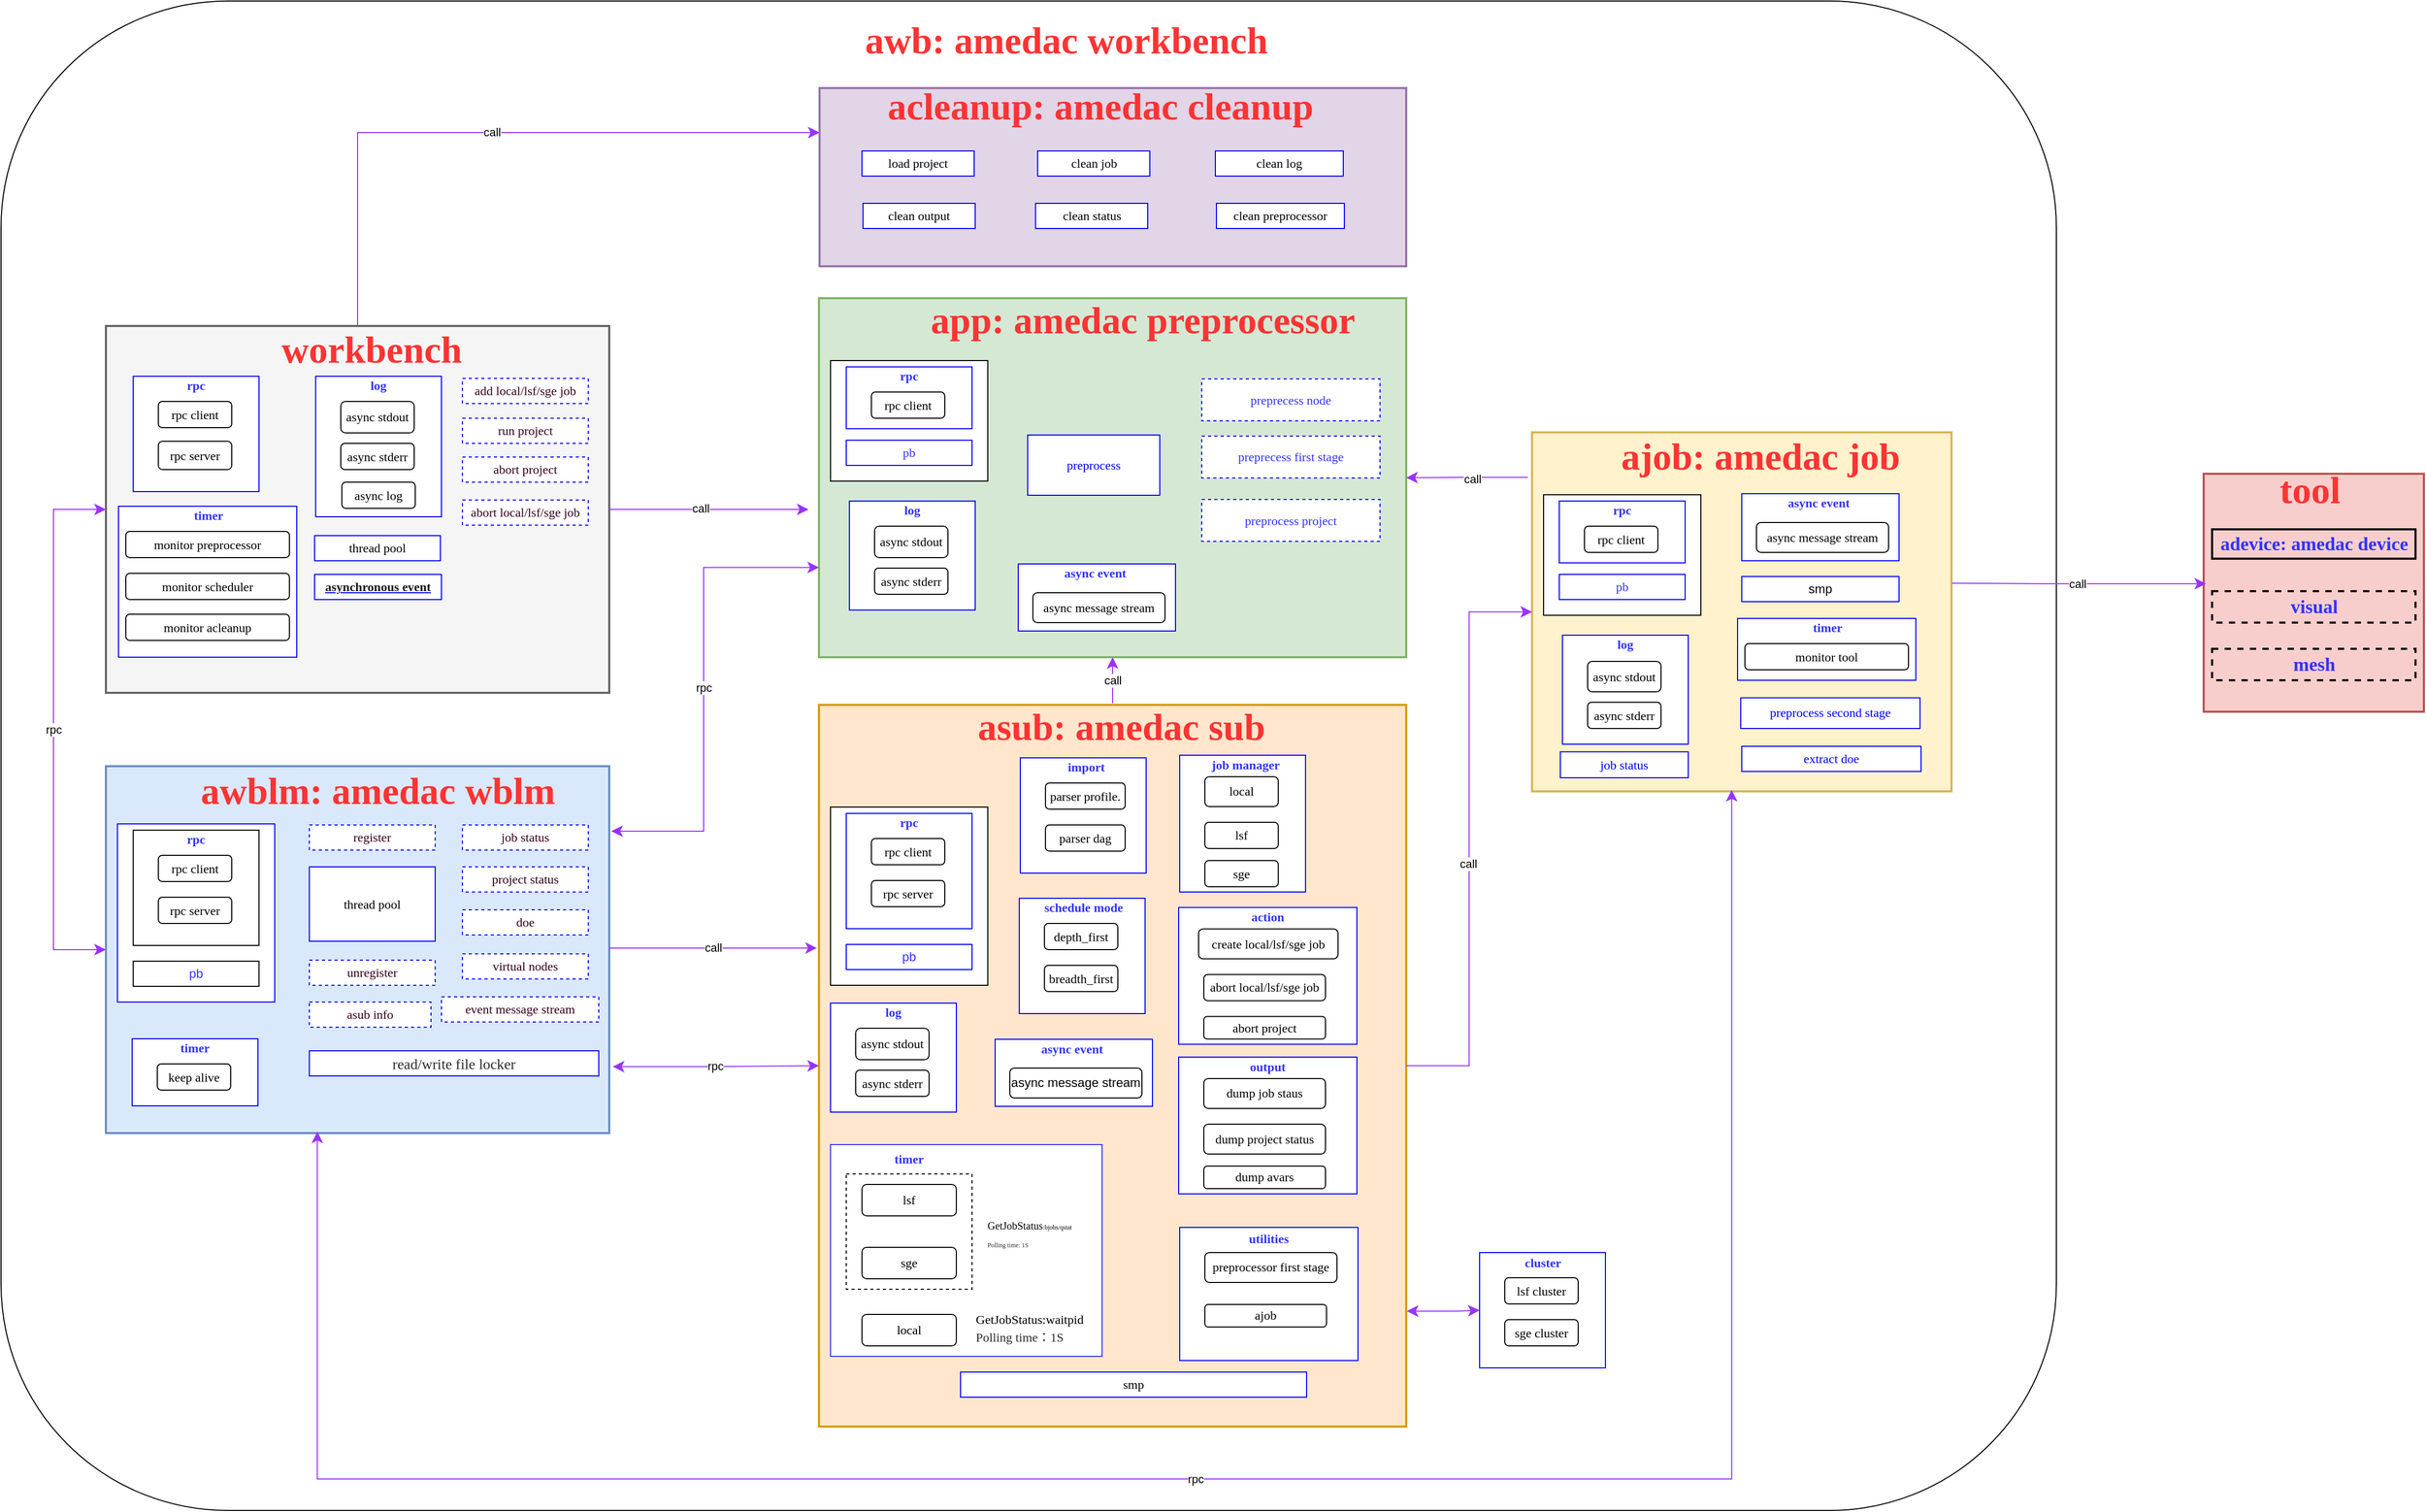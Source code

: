 <mxfile version="21.6.5" type="github">
  <diagram name="第 1 页" id="bX1XAtfb4kWLFVjf-5i0">
    <mxGraphModel dx="2436" dy="2501" grid="1" gridSize="10" guides="1" tooltips="1" connect="1" arrows="1" fold="1" page="1" pageScale="1" pageWidth="827" pageHeight="1169" math="0" shadow="0">
      <root>
        <mxCell id="0" />
        <mxCell id="1" parent="0" />
        <mxCell id="WwJjF-KTyTpp8xfa5fLg-201" value="" style="rounded=1;whiteSpace=wrap;html=1;" parent="1" vertex="1">
          <mxGeometry x="60" y="-670" width="1960" height="1440" as="geometry" />
        </mxCell>
        <mxCell id="BO7hRAKgIpjlX32Vf64b-1" value="" style="rounded=0;whiteSpace=wrap;html=1;strokeWidth=2;fillColor=#dae8fc;strokeColor=#6c8ebf;" parent="1" vertex="1">
          <mxGeometry x="160" y="60" width="480" height="350" as="geometry" />
        </mxCell>
        <mxCell id="BO7hRAKgIpjlX32Vf64b-3" value="&lt;font style=&quot;font-size: 36px;&quot; color=&quot;#ff3333&quot; face=&quot;Times New Roman&quot;&gt;&lt;b&gt;awblm: amedac wblm&lt;/b&gt;&lt;/font&gt;" style="text;strokeColor=none;align=center;fillColor=none;html=1;verticalAlign=middle;whiteSpace=wrap;rounded=0;" parent="1" vertex="1">
          <mxGeometry x="234.5" y="69" width="369" height="30" as="geometry" />
        </mxCell>
        <mxCell id="gykPigOiNcFkzVXbVJ9o-21" value="" style="rounded=0;whiteSpace=wrap;html=1;strokeWidth=2;fillColor=#f5f5f5;fontColor=#333333;strokeColor=#666666;" parent="1" vertex="1">
          <mxGeometry x="160" y="-360" width="480" height="350" as="geometry" />
        </mxCell>
        <mxCell id="gykPigOiNcFkzVXbVJ9o-22" value="&lt;font style=&quot;font-size: 36px;&quot; color=&quot;#ff3333&quot; face=&quot;Times New Roman&quot;&gt;&lt;b&gt;workbench&lt;/b&gt;&lt;/font&gt;" style="text;strokeColor=none;align=center;fillColor=none;html=1;verticalAlign=middle;whiteSpace=wrap;rounded=0;" parent="1" vertex="1">
          <mxGeometry x="309" y="-352" width="209" height="30" as="geometry" />
        </mxCell>
        <mxCell id="gykPigOiNcFkzVXbVJ9o-25" value="" style="rounded=0;whiteSpace=wrap;html=1;strokeColor=#0000FF;" parent="1" vertex="1">
          <mxGeometry x="186" y="-312" width="120" height="110" as="geometry" />
        </mxCell>
        <mxCell id="gykPigOiNcFkzVXbVJ9o-26" value="&lt;font face=&quot;Times New Roman&quot;&gt;rpc client&lt;/font&gt;" style="rounded=1;whiteSpace=wrap;html=1;" parent="1" vertex="1">
          <mxGeometry x="210" y="-288" width="70" height="25" as="geometry" />
        </mxCell>
        <mxCell id="gykPigOiNcFkzVXbVJ9o-31" value="&lt;font face=&quot;Times New Roman&quot;&gt;&lt;b&gt;rpc&lt;br&gt;&lt;/b&gt;&lt;/font&gt;" style="text;strokeColor=none;align=center;fillColor=none;html=1;verticalAlign=middle;whiteSpace=wrap;rounded=0;fontColor=#3333FF;" parent="1" vertex="1">
          <mxGeometry x="216" y="-318" width="60" height="30" as="geometry" />
        </mxCell>
        <mxCell id="gykPigOiNcFkzVXbVJ9o-32" value="&lt;font face=&quot;Times New Roman&quot;&gt;rpc server&lt;/font&gt;" style="rounded=1;whiteSpace=wrap;html=1;" parent="1" vertex="1">
          <mxGeometry x="210" y="-250" width="70" height="27" as="geometry" />
        </mxCell>
        <mxCell id="gykPigOiNcFkzVXbVJ9o-48" value="" style="rounded=0;whiteSpace=wrap;html=1;strokeColor=#0000FF;" parent="1" vertex="1">
          <mxGeometry x="171" y="115" width="150" height="170" as="geometry" />
        </mxCell>
        <mxCell id="gykPigOiNcFkzVXbVJ9o-49" value="" style="rounded=0;whiteSpace=wrap;html=1;strokeColor=#000000;" parent="1" vertex="1">
          <mxGeometry x="186" y="121" width="120" height="110" as="geometry" />
        </mxCell>
        <mxCell id="gykPigOiNcFkzVXbVJ9o-50" value="&lt;font face=&quot;Times New Roman&quot;&gt;rpc client&lt;/font&gt;" style="rounded=1;whiteSpace=wrap;html=1;" parent="1" vertex="1">
          <mxGeometry x="210" y="145" width="70" height="25" as="geometry" />
        </mxCell>
        <mxCell id="gykPigOiNcFkzVXbVJ9o-52" value="&lt;font face=&quot;Times New Roman&quot;&gt;&lt;b&gt;rpc&lt;br&gt;&lt;/b&gt;&lt;/font&gt;" style="text;strokeColor=none;align=center;fillColor=none;html=1;verticalAlign=middle;whiteSpace=wrap;rounded=0;fontColor=#3333FF;" parent="1" vertex="1">
          <mxGeometry x="216" y="115" width="60" height="30" as="geometry" />
        </mxCell>
        <mxCell id="gykPigOiNcFkzVXbVJ9o-53" value="&lt;font face=&quot;Times New Roman&quot;&gt;rpc server&lt;/font&gt;" style="rounded=1;whiteSpace=wrap;html=1;" parent="1" vertex="1">
          <mxGeometry x="210" y="185" width="70" height="25" as="geometry" />
        </mxCell>
        <mxCell id="gykPigOiNcFkzVXbVJ9o-46" value="rpc" style="edgeStyle=elbowEdgeStyle;elbow=vertical;endArrow=classic;html=1;curved=0;rounded=0;endSize=8;startSize=8;exitX=0;exitY=0.5;exitDx=0;exitDy=0;entryX=0;entryY=0.5;entryDx=0;entryDy=0;strokeColor=#9933FF;startArrow=classic;startFill=1;" parent="1" source="gykPigOiNcFkzVXbVJ9o-21" target="BO7hRAKgIpjlX32Vf64b-1" edge="1">
          <mxGeometry width="50" height="50" relative="1" as="geometry">
            <mxPoint x="-80" y="-250" as="sourcePoint" />
            <mxPoint x="-30" y="-300" as="targetPoint" />
            <Array as="points">
              <mxPoint x="110" y="80" />
              <mxPoint x="20" y="-20" />
            </Array>
          </mxGeometry>
        </mxCell>
        <mxCell id="gykPigOiNcFkzVXbVJ9o-55" value="" style="rounded=0;whiteSpace=wrap;html=1;strokeColor=#0000FF;" parent="1" vertex="1">
          <mxGeometry x="185" y="320" width="120" height="64" as="geometry" />
        </mxCell>
        <mxCell id="gykPigOiNcFkzVXbVJ9o-56" value="&lt;font face=&quot;Times New Roman&quot;&gt;keep alive&lt;/font&gt;" style="rounded=1;whiteSpace=wrap;html=1;" parent="1" vertex="1">
          <mxGeometry x="209" y="344" width="70" height="25" as="geometry" />
        </mxCell>
        <mxCell id="gykPigOiNcFkzVXbVJ9o-58" value="&lt;font face=&quot;Times New Roman&quot;&gt;&lt;b&gt;timer&lt;br&gt;&lt;/b&gt;&lt;/font&gt;" style="text;strokeColor=none;align=center;fillColor=none;html=1;verticalAlign=middle;whiteSpace=wrap;rounded=0;fontColor=#3333FF;" parent="1" vertex="1">
          <mxGeometry x="215" y="314" width="60" height="30" as="geometry" />
        </mxCell>
        <mxCell id="gykPigOiNcFkzVXbVJ9o-62" value="&lt;font face=&quot;Times New Roman&quot;&gt;thread pool&lt;/font&gt;" style="rounded=0;whiteSpace=wrap;html=1;strokeColor=#0000FF;" parent="1" vertex="1">
          <mxGeometry x="354" y="156" width="120" height="71" as="geometry" />
        </mxCell>
        <mxCell id="gykPigOiNcFkzVXbVJ9o-76" value="&lt;font color=&quot;#3333ff&quot;&gt;pb&lt;/font&gt;" style="rounded=0;whiteSpace=wrap;html=1;strokeColor=#000000;" parent="1" vertex="1">
          <mxGeometry x="186" y="246" width="120" height="24" as="geometry" />
        </mxCell>
        <mxCell id="gykPigOiNcFkzVXbVJ9o-80" value="&lt;font face=&quot;Times New Roman&quot; color=&quot;#33001a&quot;&gt;job status&lt;/font&gt;" style="rounded=0;whiteSpace=wrap;html=1;strokeColor=#0000FF;dashed=1;" parent="1" vertex="1">
          <mxGeometry x="500" y="116" width="120" height="24" as="geometry" />
        </mxCell>
        <mxCell id="gykPigOiNcFkzVXbVJ9o-88" value="&lt;font face=&quot;Times New Roman&quot; color=&quot;#33001a&quot;&gt;project status&lt;/font&gt;" style="rounded=0;whiteSpace=wrap;html=1;strokeColor=#0000FF;dashed=1;" parent="1" vertex="1">
          <mxGeometry x="500" y="156" width="120" height="24" as="geometry" />
        </mxCell>
        <mxCell id="gykPigOiNcFkzVXbVJ9o-96" value="&lt;font face=&quot;Times New Roman&quot; color=&quot;#33001a&quot;&gt;doe&lt;/font&gt;" style="rounded=0;whiteSpace=wrap;html=1;strokeColor=#0000FF;dashed=1;" parent="1" vertex="1">
          <mxGeometry x="500" y="197" width="120" height="24" as="geometry" />
        </mxCell>
        <mxCell id="gykPigOiNcFkzVXbVJ9o-97" value="&lt;font face=&quot;Times New Roman&quot; color=&quot;#33001a&quot;&gt;virtual nodes&lt;/font&gt;" style="rounded=0;whiteSpace=wrap;html=1;strokeColor=#0000FF;dashed=1;" parent="1" vertex="1">
          <mxGeometry x="500" y="239" width="120" height="24" as="geometry" />
        </mxCell>
        <mxCell id="gykPigOiNcFkzVXbVJ9o-98" value="&lt;font face=&quot;Times New Roman&quot; color=&quot;#33001a&quot;&gt;event message stream&lt;/font&gt;" style="rounded=0;whiteSpace=wrap;html=1;strokeColor=#0000FF;dashed=1;" parent="1" vertex="1">
          <mxGeometry x="480" y="280" width="150" height="24" as="geometry" />
        </mxCell>
        <mxCell id="gykPigOiNcFkzVXbVJ9o-103" value="&lt;font face=&quot;Times New Roman&quot; color=&quot;#33001a&quot;&gt;register&lt;/font&gt;" style="rounded=0;whiteSpace=wrap;html=1;strokeColor=#0000FF;dashed=1;" parent="1" vertex="1">
          <mxGeometry x="354" y="116" width="120" height="24" as="geometry" />
        </mxCell>
        <mxCell id="gykPigOiNcFkzVXbVJ9o-104" value="&lt;font face=&quot;Times New Roman&quot; color=&quot;#33001a&quot;&gt;unregister&lt;/font&gt;" style="rounded=0;whiteSpace=wrap;html=1;strokeColor=#0000FF;dashed=1;" parent="1" vertex="1">
          <mxGeometry x="354" y="245" width="120" height="24" as="geometry" />
        </mxCell>
        <mxCell id="gykPigOiNcFkzVXbVJ9o-109" value="" style="rounded=0;whiteSpace=wrap;html=1;strokeColor=#0000FF;" parent="1" vertex="1">
          <mxGeometry x="172" y="-188" width="170" height="144" as="geometry" />
        </mxCell>
        <mxCell id="gykPigOiNcFkzVXbVJ9o-110" value="&lt;font face=&quot;Times New Roman&quot;&gt;monitor preprocessor&lt;/font&gt;" style="rounded=1;whiteSpace=wrap;html=1;" parent="1" vertex="1">
          <mxGeometry x="179" y="-164" width="156" height="25" as="geometry" />
        </mxCell>
        <mxCell id="gykPigOiNcFkzVXbVJ9o-111" value="&lt;font face=&quot;Times New Roman&quot;&gt;&lt;b&gt;timer&lt;br&gt;&lt;/b&gt;&lt;/font&gt;" style="text;strokeColor=none;align=center;fillColor=none;html=1;verticalAlign=middle;whiteSpace=wrap;rounded=0;fontColor=#3333FF;" parent="1" vertex="1">
          <mxGeometry x="228" y="-194" width="60" height="30" as="geometry" />
        </mxCell>
        <mxCell id="gykPigOiNcFkzVXbVJ9o-112" value="&lt;font face=&quot;Times New Roman&quot;&gt;monitor scheduler&lt;/font&gt;" style="rounded=1;whiteSpace=wrap;html=1;" parent="1" vertex="1">
          <mxGeometry x="179" y="-124" width="156" height="25" as="geometry" />
        </mxCell>
        <mxCell id="gykPigOiNcFkzVXbVJ9o-115" value="&lt;font face=&quot;Times New Roman&quot;&gt;monitor acleanup&lt;/font&gt;" style="rounded=1;whiteSpace=wrap;html=1;" parent="1" vertex="1">
          <mxGeometry x="179" y="-85" width="156" height="25" as="geometry" />
        </mxCell>
        <mxCell id="gykPigOiNcFkzVXbVJ9o-116" value="" style="rounded=0;whiteSpace=wrap;html=1;strokeColor=#0000FF;" parent="1" vertex="1">
          <mxGeometry x="360" y="-312" width="120" height="134" as="geometry" />
        </mxCell>
        <mxCell id="gykPigOiNcFkzVXbVJ9o-117" value="&lt;font face=&quot;Times New Roman&quot;&gt;async stdout&lt;/font&gt;" style="rounded=1;whiteSpace=wrap;html=1;" parent="1" vertex="1">
          <mxGeometry x="384" y="-288" width="70" height="30" as="geometry" />
        </mxCell>
        <mxCell id="gykPigOiNcFkzVXbVJ9o-118" value="&lt;font face=&quot;Times New Roman&quot;&gt;&lt;b&gt;log&lt;br&gt;&lt;/b&gt;&lt;/font&gt;" style="text;strokeColor=none;align=center;fillColor=none;html=1;verticalAlign=middle;whiteSpace=wrap;rounded=0;fontColor=#3333FF;" parent="1" vertex="1">
          <mxGeometry x="390" y="-318" width="60" height="30" as="geometry" />
        </mxCell>
        <mxCell id="gykPigOiNcFkzVXbVJ9o-119" value="&lt;font face=&quot;Times New Roman&quot;&gt;async stderr&lt;/font&gt;" style="rounded=1;whiteSpace=wrap;html=1;" parent="1" vertex="1">
          <mxGeometry x="384" y="-248" width="70" height="25" as="geometry" />
        </mxCell>
        <mxCell id="gykPigOiNcFkzVXbVJ9o-120" value="&lt;font face=&quot;Times New Roman&quot;&gt;async log&lt;/font&gt;" style="rounded=1;whiteSpace=wrap;html=1;" parent="1" vertex="1">
          <mxGeometry x="385" y="-211" width="70" height="25" as="geometry" />
        </mxCell>
        <mxCell id="gykPigOiNcFkzVXbVJ9o-123" value="&lt;font face=&quot;Times New Roman&quot; color=&quot;#33001a&quot;&gt;add local/lsf/sge job&lt;/font&gt;" style="rounded=0;whiteSpace=wrap;html=1;strokeColor=#0000FF;dashed=1;" parent="1" vertex="1">
          <mxGeometry x="500" y="-310" width="120" height="24" as="geometry" />
        </mxCell>
        <mxCell id="gykPigOiNcFkzVXbVJ9o-127" value="&lt;font face=&quot;Times New Roman&quot; color=&quot;#33001a&quot;&gt;run project&lt;/font&gt;" style="rounded=0;whiteSpace=wrap;html=1;strokeColor=#0000FF;dashed=1;" parent="1" vertex="1">
          <mxGeometry x="500" y="-272" width="120" height="24" as="geometry" />
        </mxCell>
        <mxCell id="gykPigOiNcFkzVXbVJ9o-128" value="&lt;font face=&quot;Times New Roman&quot; color=&quot;#33001a&quot;&gt;abort project&lt;/font&gt;" style="rounded=0;whiteSpace=wrap;html=1;strokeColor=#0000FF;dashed=1;" parent="1" vertex="1">
          <mxGeometry x="500" y="-235" width="120" height="24" as="geometry" />
        </mxCell>
        <mxCell id="gykPigOiNcFkzVXbVJ9o-129" value="&lt;font face=&quot;Times New Roman&quot; color=&quot;#33001a&quot;&gt;abort local/lsf/sge job&lt;/font&gt;" style="rounded=0;whiteSpace=wrap;html=1;strokeColor=#0000FF;dashed=1;" parent="1" vertex="1">
          <mxGeometry x="500" y="-194" width="120" height="24" as="geometry" />
        </mxCell>
        <mxCell id="gykPigOiNcFkzVXbVJ9o-131" value="&lt;font face=&quot;Times New Roman&quot;&gt;thread pool&lt;/font&gt;" style="rounded=0;whiteSpace=wrap;html=1;strokeColor=#0000FF;" parent="1" vertex="1">
          <mxGeometry x="359" y="-160" width="120" height="24" as="geometry" />
        </mxCell>
        <mxCell id="gykPigOiNcFkzVXbVJ9o-135" value="&lt;a style=&quot;box-sizing: border-box; cursor: pointer; outline: none; -webkit-tap-highlight-color: transparent; line-height: 22.5px; font-weight: 600; text-align: start; background-color: rgb(255, 255, 255);&quot; class=&quot;color_pc_blue_text&quot; data-keyword=&quot;asynchronous event&quot;&gt;&lt;font color=&quot;#1a1a1a&quot; style=&quot;font-size: 12px;&quot; face=&quot;Times New Roman&quot;&gt;asynchronous event&lt;/font&gt;&lt;/a&gt;" style="rounded=0;whiteSpace=wrap;html=1;strokeColor=#0000FF;" parent="1" vertex="1">
          <mxGeometry x="359" y="-123" width="121" height="24" as="geometry" />
        </mxCell>
        <mxCell id="gykPigOiNcFkzVXbVJ9o-137" value="" style="rounded=0;whiteSpace=wrap;html=1;strokeWidth=2;fillColor=#ffe6cc;strokeColor=#d79b00;" parent="1" vertex="1">
          <mxGeometry x="840" y="1.5" width="560" height="688.5" as="geometry" />
        </mxCell>
        <mxCell id="gykPigOiNcFkzVXbVJ9o-138" value="&lt;font style=&quot;font-size: 36px;&quot; color=&quot;#ff3333&quot; face=&quot;Times New Roman&quot;&gt;&lt;b&gt;asub: amedac sub&lt;/b&gt;&lt;/font&gt;" style="text;strokeColor=none;align=center;fillColor=none;html=1;verticalAlign=middle;whiteSpace=wrap;rounded=0;" parent="1" vertex="1">
          <mxGeometry x="989" y="7.5" width="279" height="30" as="geometry" />
        </mxCell>
        <mxCell id="gykPigOiNcFkzVXbVJ9o-157" value="rpc" style="edgeStyle=elbowEdgeStyle;elbow=horizontal;endArrow=classic;html=1;curved=0;rounded=0;endSize=8;startSize=8;exitX=1.007;exitY=0.819;exitDx=0;exitDy=0;entryX=0;entryY=0.5;entryDx=0;entryDy=0;strokeColor=#9933FF;startArrow=classic;startFill=1;exitPerimeter=0;" parent="1" source="BO7hRAKgIpjlX32Vf64b-1" target="gykPigOiNcFkzVXbVJ9o-137" edge="1">
          <mxGeometry width="50" height="50" relative="1" as="geometry">
            <mxPoint x="950" y="-182.5" as="sourcePoint" />
            <mxPoint x="950" y="290.5" as="targetPoint" />
            <Array as="points">
              <mxPoint x="730" y="200" />
              <mxPoint x="760" y="72.5" />
            </Array>
          </mxGeometry>
        </mxCell>
        <mxCell id="WwJjF-KTyTpp8xfa5fLg-1" value="" style="rounded=0;whiteSpace=wrap;html=1;" parent="1" vertex="1">
          <mxGeometry x="851" y="99" width="150" height="170" as="geometry" />
        </mxCell>
        <mxCell id="WwJjF-KTyTpp8xfa5fLg-2" value="" style="rounded=0;whiteSpace=wrap;html=1;strokeColor=#0000FF;" parent="1" vertex="1">
          <mxGeometry x="866" y="105" width="120" height="110" as="geometry" />
        </mxCell>
        <mxCell id="WwJjF-KTyTpp8xfa5fLg-3" value="&lt;font face=&quot;Times New Roman&quot;&gt;rpc client&lt;/font&gt;" style="rounded=1;whiteSpace=wrap;html=1;" parent="1" vertex="1">
          <mxGeometry x="890" y="129" width="70" height="25" as="geometry" />
        </mxCell>
        <mxCell id="WwJjF-KTyTpp8xfa5fLg-4" value="&lt;font face=&quot;Times New Roman&quot;&gt;&lt;b&gt;rpc&lt;br&gt;&lt;/b&gt;&lt;/font&gt;" style="text;strokeColor=none;align=center;fillColor=none;html=1;verticalAlign=middle;whiteSpace=wrap;rounded=0;fontColor=#3333FF;" parent="1" vertex="1">
          <mxGeometry x="896" y="99" width="60" height="30" as="geometry" />
        </mxCell>
        <mxCell id="WwJjF-KTyTpp8xfa5fLg-5" value="&lt;font face=&quot;Times New Roman&quot;&gt;rpc server&lt;/font&gt;" style="rounded=1;whiteSpace=wrap;html=1;" parent="1" vertex="1">
          <mxGeometry x="890" y="169" width="70" height="25" as="geometry" />
        </mxCell>
        <mxCell id="WwJjF-KTyTpp8xfa5fLg-6" value="&lt;font color=&quot;#3333ff&quot;&gt;pb&lt;/font&gt;" style="rounded=0;whiteSpace=wrap;html=1;strokeColor=#0000FF;" parent="1" vertex="1">
          <mxGeometry x="866" y="230" width="120" height="24" as="geometry" />
        </mxCell>
        <mxCell id="WwJjF-KTyTpp8xfa5fLg-7" value="" style="rounded=0;whiteSpace=wrap;html=1;strokeColor=#0000FF;" parent="1" vertex="1">
          <mxGeometry x="1470" y="524" width="120" height="110" as="geometry" />
        </mxCell>
        <mxCell id="WwJjF-KTyTpp8xfa5fLg-8" value="&lt;font face=&quot;Times New Roman&quot;&gt;lsf cluster&lt;/font&gt;" style="rounded=1;whiteSpace=wrap;html=1;" parent="1" vertex="1">
          <mxGeometry x="1494" y="548" width="70" height="25" as="geometry" />
        </mxCell>
        <mxCell id="WwJjF-KTyTpp8xfa5fLg-9" value="&lt;font face=&quot;Times New Roman&quot;&gt;&lt;b&gt;cluster&lt;br&gt;&lt;/b&gt;&lt;/font&gt;" style="text;strokeColor=none;align=center;fillColor=none;html=1;verticalAlign=middle;whiteSpace=wrap;rounded=0;fontColor=#3333FF;" parent="1" vertex="1">
          <mxGeometry x="1494.5" y="519" width="71" height="30" as="geometry" />
        </mxCell>
        <mxCell id="WwJjF-KTyTpp8xfa5fLg-10" value="&lt;font face=&quot;Times New Roman&quot;&gt;sge cluster&lt;/font&gt;" style="rounded=1;whiteSpace=wrap;html=1;" parent="1" vertex="1">
          <mxGeometry x="1494" y="588" width="70" height="25" as="geometry" />
        </mxCell>
        <mxCell id="WwJjF-KTyTpp8xfa5fLg-11" value="" style="rounded=0;whiteSpace=wrap;html=1;strokeColor=#0000FF;" parent="1" vertex="1">
          <mxGeometry x="1031" y="186" width="120" height="110" as="geometry" />
        </mxCell>
        <mxCell id="WwJjF-KTyTpp8xfa5fLg-12" value="&lt;font face=&quot;Times New Roman&quot;&gt;depth_first&lt;/font&gt;" style="rounded=1;whiteSpace=wrap;html=1;" parent="1" vertex="1">
          <mxGeometry x="1055" y="210" width="70" height="25" as="geometry" />
        </mxCell>
        <mxCell id="WwJjF-KTyTpp8xfa5fLg-13" value="&lt;font face=&quot;Times New Roman&quot;&gt;&lt;b&gt;schedule mode&amp;nbsp;&lt;br&gt;&lt;/b&gt;&lt;/font&gt;" style="text;strokeColor=none;align=center;fillColor=none;html=1;verticalAlign=middle;whiteSpace=wrap;rounded=0;fontColor=#3333FF;" parent="1" vertex="1">
          <mxGeometry x="1044" y="180" width="100" height="30" as="geometry" />
        </mxCell>
        <mxCell id="WwJjF-KTyTpp8xfa5fLg-14" value="&lt;font face=&quot;Times New Roman&quot;&gt;breadth_first&lt;/font&gt;" style="rounded=1;whiteSpace=wrap;html=1;" parent="1" vertex="1">
          <mxGeometry x="1055" y="250" width="70" height="25" as="geometry" />
        </mxCell>
        <mxCell id="WwJjF-KTyTpp8xfa5fLg-18" value="" style="rounded=0;whiteSpace=wrap;html=1;strokeColor=#0000FF;" parent="1" vertex="1">
          <mxGeometry x="851" y="286" width="120" height="104" as="geometry" />
        </mxCell>
        <mxCell id="WwJjF-KTyTpp8xfa5fLg-19" value="&lt;font face=&quot;Times New Roman&quot;&gt;async stdout&lt;/font&gt;" style="rounded=1;whiteSpace=wrap;html=1;" parent="1" vertex="1">
          <mxGeometry x="875" y="310" width="70" height="30" as="geometry" />
        </mxCell>
        <mxCell id="WwJjF-KTyTpp8xfa5fLg-20" value="&lt;font face=&quot;Times New Roman&quot;&gt;&lt;b&gt;log&lt;br&gt;&lt;/b&gt;&lt;/font&gt;" style="text;strokeColor=none;align=center;fillColor=none;html=1;verticalAlign=middle;whiteSpace=wrap;rounded=0;fontColor=#3333FF;" parent="1" vertex="1">
          <mxGeometry x="881" y="280" width="60" height="30" as="geometry" />
        </mxCell>
        <mxCell id="WwJjF-KTyTpp8xfa5fLg-21" value="&lt;font face=&quot;Times New Roman&quot;&gt;async stderr&lt;/font&gt;" style="rounded=1;whiteSpace=wrap;html=1;" parent="1" vertex="1">
          <mxGeometry x="875" y="350" width="70" height="25" as="geometry" />
        </mxCell>
        <mxCell id="WwJjF-KTyTpp8xfa5fLg-24" value="&lt;font face=&quot;Times New Roman&quot; color=&quot;#33001a&quot;&gt;asub info&lt;/font&gt;" style="rounded=0;whiteSpace=wrap;html=1;strokeColor=#0000FF;dashed=1;" parent="1" vertex="1">
          <mxGeometry x="354" y="285" width="116" height="24" as="geometry" />
        </mxCell>
        <mxCell id="WwJjF-KTyTpp8xfa5fLg-25" value="&lt;ul style=&quot;box-sizing: border-box; margin: 0px; padding: 0px; color: rgb(42, 43, 46); font-size: 14px; text-align: start; background-color: rgb(255, 255, 255);&quot;&gt;&lt;li style=&quot;box-sizing: border-box; margin: 0px; padding: 0px; list-style: none;&quot;&gt;&lt;p style=&quot;box-sizing: border-box; margin: 0px 0px 2px; padding: 0px; line-height: 21px; display: inline; font-size: var(--main-font-size);&quot; class=&quot;src grammarSection&quot; data-group=&quot;1-1&quot;&gt;&lt;font face=&quot;Times New Roman&quot;&gt;read/write file locker&lt;/font&gt;&lt;/p&gt;&lt;/li&gt;&lt;/ul&gt;" style="rounded=0;whiteSpace=wrap;html=1;strokeColor=#0000FF;" parent="1" vertex="1">
          <mxGeometry x="354" y="331.5" width="276" height="24" as="geometry" />
        </mxCell>
        <mxCell id="WwJjF-KTyTpp8xfa5fLg-26" value="" style="rounded=0;whiteSpace=wrap;html=1;strokeColor=#0000FF;" parent="1" vertex="1">
          <mxGeometry x="1032" y="52" width="120" height="110" as="geometry" />
        </mxCell>
        <mxCell id="WwJjF-KTyTpp8xfa5fLg-27" value="&lt;font face=&quot;Times New Roman&quot;&gt;parser profile.&lt;/font&gt;" style="rounded=1;whiteSpace=wrap;html=1;" parent="1" vertex="1">
          <mxGeometry x="1056" y="76" width="76" height="25" as="geometry" />
        </mxCell>
        <mxCell id="WwJjF-KTyTpp8xfa5fLg-28" value="&lt;font face=&quot;Times New Roman&quot;&gt;&lt;b&gt;import&lt;br&gt;&lt;/b&gt;&lt;/font&gt;" style="text;strokeColor=none;align=center;fillColor=none;html=1;verticalAlign=middle;whiteSpace=wrap;rounded=0;fontColor=#3333FF;" parent="1" vertex="1">
          <mxGeometry x="1045" y="46" width="100" height="30" as="geometry" />
        </mxCell>
        <mxCell id="WwJjF-KTyTpp8xfa5fLg-29" value="&lt;font face=&quot;Times New Roman&quot;&gt;parser dag&lt;/font&gt;" style="rounded=1;whiteSpace=wrap;html=1;" parent="1" vertex="1">
          <mxGeometry x="1056" y="116" width="76" height="25" as="geometry" />
        </mxCell>
        <mxCell id="WwJjF-KTyTpp8xfa5fLg-30" value="" style="rounded=0;whiteSpace=wrap;html=1;strokeColor=#0000FF;" parent="1" vertex="1">
          <mxGeometry x="1184" y="49.5" width="120" height="130.5" as="geometry" />
        </mxCell>
        <mxCell id="WwJjF-KTyTpp8xfa5fLg-31" value="&lt;font face=&quot;Times New Roman&quot;&gt;local&lt;/font&gt;" style="rounded=1;whiteSpace=wrap;html=1;" parent="1" vertex="1">
          <mxGeometry x="1208" y="70" width="70" height="28.5" as="geometry" />
        </mxCell>
        <mxCell id="WwJjF-KTyTpp8xfa5fLg-32" value="&lt;font face=&quot;Times New Roman&quot;&gt;&lt;b&gt;job manager&lt;br&gt;&lt;/b&gt;&lt;/font&gt;" style="text;strokeColor=none;align=center;fillColor=none;html=1;verticalAlign=middle;whiteSpace=wrap;rounded=0;fontColor=#3333FF;" parent="1" vertex="1">
          <mxGeometry x="1197" y="43.5" width="100" height="30" as="geometry" />
        </mxCell>
        <mxCell id="WwJjF-KTyTpp8xfa5fLg-33" value="&lt;font face=&quot;Times New Roman&quot;&gt;lsf&lt;/font&gt;" style="rounded=1;whiteSpace=wrap;html=1;" parent="1" vertex="1">
          <mxGeometry x="1208" y="113.5" width="70" height="25" as="geometry" />
        </mxCell>
        <mxCell id="WwJjF-KTyTpp8xfa5fLg-36" value="&lt;font face=&quot;Times New Roman&quot;&gt;sge&lt;/font&gt;" style="rounded=1;whiteSpace=wrap;html=1;" parent="1" vertex="1">
          <mxGeometry x="1208" y="150" width="70" height="25" as="geometry" />
        </mxCell>
        <mxCell id="WwJjF-KTyTpp8xfa5fLg-43" value="" style="rounded=0;whiteSpace=wrap;html=1;strokeColor=#0000FF;" parent="1" vertex="1">
          <mxGeometry x="1183" y="337.5" width="170" height="130.5" as="geometry" />
        </mxCell>
        <mxCell id="WwJjF-KTyTpp8xfa5fLg-44" value="&lt;font face=&quot;Times New Roman&quot;&gt;dump job staus&lt;/font&gt;" style="rounded=1;whiteSpace=wrap;html=1;" parent="1" vertex="1">
          <mxGeometry x="1207" y="358" width="116" height="28.5" as="geometry" />
        </mxCell>
        <mxCell id="WwJjF-KTyTpp8xfa5fLg-45" value="&lt;font face=&quot;Times New Roman&quot;&gt;&lt;b&gt;output&lt;br&gt;&lt;/b&gt;&lt;/font&gt;" style="text;strokeColor=none;align=center;fillColor=none;html=1;verticalAlign=middle;whiteSpace=wrap;rounded=0;fontColor=#3333FF;" parent="1" vertex="1">
          <mxGeometry x="1218" y="331.5" width="100" height="30" as="geometry" />
        </mxCell>
        <mxCell id="WwJjF-KTyTpp8xfa5fLg-46" value="&lt;font face=&quot;Times New Roman&quot;&gt;dump project status&lt;/font&gt;" style="rounded=1;whiteSpace=wrap;html=1;" parent="1" vertex="1">
          <mxGeometry x="1207" y="401.5" width="116" height="28.5" as="geometry" />
        </mxCell>
        <mxCell id="WwJjF-KTyTpp8xfa5fLg-47" value="&lt;font face=&quot;Times New Roman&quot;&gt;dump avars&lt;/font&gt;" style="rounded=1;whiteSpace=wrap;html=1;" parent="1" vertex="1">
          <mxGeometry x="1207" y="441.5" width="116" height="21.5" as="geometry" />
        </mxCell>
        <mxCell id="WwJjF-KTyTpp8xfa5fLg-48" value="&lt;font face=&quot;Times New Roman&quot;&gt;smp&lt;/font&gt;" style="rounded=0;whiteSpace=wrap;html=1;strokeColor=#0000FF;" parent="1" vertex="1">
          <mxGeometry x="975" y="638" width="330" height="24" as="geometry" />
        </mxCell>
        <mxCell id="WwJjF-KTyTpp8xfa5fLg-53" value="" style="rounded=0;whiteSpace=wrap;html=1;strokeColor=#0000FF;" parent="1" vertex="1">
          <mxGeometry x="1183" y="194.75" width="170" height="130.5" as="geometry" />
        </mxCell>
        <mxCell id="WwJjF-KTyTpp8xfa5fLg-54" value="&lt;font face=&quot;Times New Roman&quot;&gt;create local/lsf/sge job&lt;/font&gt;" style="rounded=1;whiteSpace=wrap;html=1;" parent="1" vertex="1">
          <mxGeometry x="1202" y="215.25" width="133" height="28.5" as="geometry" />
        </mxCell>
        <mxCell id="WwJjF-KTyTpp8xfa5fLg-55" value="&lt;font face=&quot;Times New Roman&quot;&gt;&lt;b&gt;action&lt;br&gt;&lt;/b&gt;&lt;/font&gt;" style="text;strokeColor=none;align=center;fillColor=none;html=1;verticalAlign=middle;whiteSpace=wrap;rounded=0;fontColor=#3333FF;" parent="1" vertex="1">
          <mxGeometry x="1218" y="188.75" width="100" height="30" as="geometry" />
        </mxCell>
        <mxCell id="WwJjF-KTyTpp8xfa5fLg-56" value="&lt;font face=&quot;Times New Roman&quot;&gt;abort local/lsf/sge job&lt;/font&gt;" style="rounded=1;whiteSpace=wrap;html=1;" parent="1" vertex="1">
          <mxGeometry x="1207" y="258.75" width="116" height="25" as="geometry" />
        </mxCell>
        <mxCell id="WwJjF-KTyTpp8xfa5fLg-57" value="&lt;font face=&quot;Times New Roman&quot;&gt;abort project&lt;/font&gt;" style="rounded=1;whiteSpace=wrap;html=1;" parent="1" vertex="1">
          <mxGeometry x="1207" y="298.75" width="116" height="21.5" as="geometry" />
        </mxCell>
        <mxCell id="WwJjF-KTyTpp8xfa5fLg-59" value="" style="rounded=0;whiteSpace=wrap;html=1;strokeColor=#0000FF;" parent="1" vertex="1">
          <mxGeometry x="1184" y="500" width="170" height="127" as="geometry" />
        </mxCell>
        <mxCell id="WwJjF-KTyTpp8xfa5fLg-60" value="&lt;font face=&quot;Times New Roman&quot;&gt;preprocessor first stage&lt;/font&gt;" style="rounded=1;whiteSpace=wrap;html=1;" parent="1" vertex="1">
          <mxGeometry x="1208" y="524" width="126" height="28.5" as="geometry" />
        </mxCell>
        <mxCell id="WwJjF-KTyTpp8xfa5fLg-61" value="&lt;font face=&quot;Times New Roman&quot;&gt;&lt;b&gt;utilities&lt;/b&gt;&lt;br&gt;&lt;/font&gt;" style="text;strokeColor=none;align=center;fillColor=none;html=1;verticalAlign=middle;whiteSpace=wrap;rounded=0;fontColor=#3333FF;" parent="1" vertex="1">
          <mxGeometry x="1219" y="495.5" width="100" height="30" as="geometry" />
        </mxCell>
        <mxCell id="WwJjF-KTyTpp8xfa5fLg-62" value="&lt;font face=&quot;Times New Roman&quot;&gt;ajob&lt;/font&gt;" style="rounded=1;whiteSpace=wrap;html=1;" parent="1" vertex="1">
          <mxGeometry x="1208" y="573.5" width="116" height="21.5" as="geometry" />
        </mxCell>
        <mxCell id="WwJjF-KTyTpp8xfa5fLg-63" value="" style="rounded=0;whiteSpace=wrap;html=1;strokeColor=#0000FF;" parent="1" vertex="1">
          <mxGeometry x="1008" y="320.5" width="150" height="64" as="geometry" />
        </mxCell>
        <mxCell id="WwJjF-KTyTpp8xfa5fLg-64" value="async message stream" style="rounded=1;whiteSpace=wrap;html=1;" parent="1" vertex="1">
          <mxGeometry x="1022" y="348" width="126" height="28.5" as="geometry" />
        </mxCell>
        <mxCell id="WwJjF-KTyTpp8xfa5fLg-65" value="&lt;font face=&quot;Times New Roman&quot;&gt;&lt;b&gt;async event&amp;nbsp;&lt;br&gt;&lt;/b&gt;&lt;/font&gt;" style="text;strokeColor=none;align=center;fillColor=none;html=1;verticalAlign=middle;whiteSpace=wrap;rounded=0;fontColor=#3333FF;" parent="1" vertex="1">
          <mxGeometry x="1033" y="314.5" width="100" height="30" as="geometry" />
        </mxCell>
        <mxCell id="WwJjF-KTyTpp8xfa5fLg-68" value="" style="rounded=0;whiteSpace=wrap;html=1;strokeColor=#3333FF;" parent="1" vertex="1">
          <mxGeometry x="851" y="421" width="259" height="202" as="geometry" />
        </mxCell>
        <mxCell id="WwJjF-KTyTpp8xfa5fLg-69" value="" style="rounded=0;whiteSpace=wrap;html=1;dashed=1;" parent="1" vertex="1">
          <mxGeometry x="866" y="449" width="120" height="110" as="geometry" />
        </mxCell>
        <mxCell id="WwJjF-KTyTpp8xfa5fLg-70" value="&lt;font face=&quot;Times New Roman&quot;&gt;lsf&lt;/font&gt;" style="rounded=1;whiteSpace=wrap;html=1;" parent="1" vertex="1">
          <mxGeometry x="881" y="459" width="90" height="30" as="geometry" />
        </mxCell>
        <mxCell id="WwJjF-KTyTpp8xfa5fLg-71" value="&lt;font face=&quot;Times New Roman&quot;&gt;sge&lt;/font&gt;" style="rounded=1;whiteSpace=wrap;html=1;" parent="1" vertex="1">
          <mxGeometry x="881" y="519" width="90" height="30" as="geometry" />
        </mxCell>
        <mxCell id="WwJjF-KTyTpp8xfa5fLg-72" value="&lt;font style=&quot;&quot; face=&quot;Times New Roman&quot;&gt;&lt;font style=&quot;font-size: 10px;&quot;&gt;GetJobStatus&lt;/font&gt;&lt;span style=&quot;font-size: 6px;&quot;&gt;:bjobs/qstat&lt;/span&gt;&lt;br&gt;&lt;/font&gt;&lt;ul style=&quot;box-sizing: border-box; margin: 0px; padding: 0px; color: rgb(42, 43, 46); text-align: start; background-color: rgb(255, 255, 255);&quot;&gt;&lt;li style=&quot;box-sizing: border-box; margin: 0px; padding: 0px; list-style: none;&quot;&gt;&lt;p style=&quot;box-sizing: border-box; margin: 0px 0px 2px; padding: 0px; line-height: 21px; display: inline;&quot; class=&quot;src grammarSection&quot; data-group=&quot;1-1&quot;&gt;&lt;font style=&quot;font-size: 6px;&quot; face=&quot;Times New Roman&quot;&gt;Polling time: 1S&lt;/font&gt;&lt;/p&gt;&lt;/li&gt;&lt;/ul&gt;" style="text;strokeColor=none;align=center;fillColor=none;html=1;verticalAlign=middle;whiteSpace=wrap;rounded=0;" parent="1" vertex="1">
          <mxGeometry x="961" y="493.5" width="160" height="30" as="geometry" />
        </mxCell>
        <mxCell id="WwJjF-KTyTpp8xfa5fLg-73" value="&lt;font face=&quot;Times New Roman&quot;&gt;local&lt;/font&gt;" style="rounded=1;whiteSpace=wrap;html=1;" parent="1" vertex="1">
          <mxGeometry x="881" y="583" width="90" height="30" as="geometry" />
        </mxCell>
        <mxCell id="WwJjF-KTyTpp8xfa5fLg-74" value="&lt;font style=&quot;font-size: 12px;&quot; face=&quot;Times New Roman&quot;&gt;GetJobStatus:waitpid&lt;br&gt;&lt;/font&gt;&lt;ul style=&quot;box-sizing: border-box; margin: 0px; padding: 0px; color: rgb(42, 43, 46); text-align: start; background-color: rgb(255, 255, 255);&quot;&gt;&lt;li style=&quot;box-sizing: border-box; margin: 0px; padding: 0px; list-style: none;&quot;&gt;&lt;p style=&quot;box-sizing: border-box; margin: 0px 0px 2px; padding: 0px; line-height: 21px; display: inline;&quot; class=&quot;src grammarSection&quot; data-group=&quot;1-1&quot;&gt;&lt;font style=&quot;font-size: 12px;&quot; face=&quot;Times New Roman&quot;&gt;Polling time：1S&lt;/font&gt;&lt;/p&gt;&lt;/li&gt;&lt;/ul&gt;" style="text;strokeColor=none;align=center;fillColor=none;html=1;verticalAlign=middle;whiteSpace=wrap;rounded=0;rotation=0;" parent="1" vertex="1">
          <mxGeometry x="961" y="583" width="160" height="30" as="geometry" />
        </mxCell>
        <mxCell id="WwJjF-KTyTpp8xfa5fLg-75" value="&lt;font face=&quot;Times New Roman&quot;&gt;&lt;b&gt;timer&lt;br&gt;&lt;/b&gt;&lt;/font&gt;" style="text;strokeColor=none;align=center;fillColor=none;html=1;verticalAlign=middle;whiteSpace=wrap;rounded=0;fontColor=#3333FF;" parent="1" vertex="1">
          <mxGeometry x="876" y="420" width="100" height="30" as="geometry" />
        </mxCell>
        <mxCell id="WwJjF-KTyTpp8xfa5fLg-78" value="" style="edgeStyle=elbowEdgeStyle;elbow=horizontal;endArrow=classic;html=1;curved=0;rounded=0;endSize=8;startSize=8;strokeColor=#9933FF;startArrow=classic;startFill=1;exitX=1.001;exitY=0.84;exitDx=0;exitDy=0;entryX=0;entryY=0.5;entryDx=0;entryDy=0;exitPerimeter=0;" parent="1" source="gykPigOiNcFkzVXbVJ9o-137" target="WwJjF-KTyTpp8xfa5fLg-7" edge="1">
          <mxGeometry width="50" height="50" relative="1" as="geometry">
            <mxPoint x="1060" y="780" as="sourcePoint" />
            <mxPoint x="1180" y="830" as="targetPoint" />
            <Array as="points">
              <mxPoint x="1450" y="590" />
              <mxPoint x="1328" y="720.5" />
            </Array>
          </mxGeometry>
        </mxCell>
        <mxCell id="WwJjF-KTyTpp8xfa5fLg-80" value="" style="rounded=0;whiteSpace=wrap;html=1;strokeWidth=2;fillColor=#d5e8d4;strokeColor=#82b366;" parent="1" vertex="1">
          <mxGeometry x="840" y="-386.5" width="560" height="342.5" as="geometry" />
        </mxCell>
        <mxCell id="WwJjF-KTyTpp8xfa5fLg-81" value="&lt;font style=&quot;font-size: 36px;&quot; face=&quot;Times New Roman&quot; color=&quot;#ff3333&quot;&gt;&lt;b&gt;app: amedac preprocessor&lt;/b&gt;&lt;/font&gt;" style="text;strokeColor=none;align=center;fillColor=none;html=1;verticalAlign=middle;whiteSpace=wrap;rounded=0;" parent="1" vertex="1">
          <mxGeometry x="923" y="-380" width="452" height="30" as="geometry" />
        </mxCell>
        <mxCell id="WwJjF-KTyTpp8xfa5fLg-82" value="" style="rounded=0;whiteSpace=wrap;html=1;" parent="1" vertex="1">
          <mxGeometry x="851" y="-327" width="150" height="115" as="geometry" />
        </mxCell>
        <mxCell id="WwJjF-KTyTpp8xfa5fLg-83" value="" style="rounded=0;whiteSpace=wrap;html=1;strokeColor=#0000FF;" parent="1" vertex="1">
          <mxGeometry x="866" y="-321" width="120" height="59" as="geometry" />
        </mxCell>
        <mxCell id="WwJjF-KTyTpp8xfa5fLg-84" value="&lt;font face=&quot;Times New Roman&quot;&gt;rpc client&lt;/font&gt;" style="rounded=1;whiteSpace=wrap;html=1;" parent="1" vertex="1">
          <mxGeometry x="890" y="-297" width="70" height="25" as="geometry" />
        </mxCell>
        <mxCell id="WwJjF-KTyTpp8xfa5fLg-85" value="&lt;font face=&quot;Times New Roman&quot;&gt;&lt;b&gt;rpc&lt;br&gt;&lt;/b&gt;&lt;/font&gt;" style="text;strokeColor=none;align=center;fillColor=none;html=1;verticalAlign=middle;whiteSpace=wrap;rounded=0;fontColor=#3333FF;" parent="1" vertex="1">
          <mxGeometry x="896" y="-327" width="60" height="30" as="geometry" />
        </mxCell>
        <mxCell id="WwJjF-KTyTpp8xfa5fLg-87" value="&lt;font face=&quot;Times New Roman&quot; color=&quot;#3333ff&quot;&gt;pb&lt;/font&gt;" style="rounded=0;whiteSpace=wrap;html=1;strokeColor=#0000FF;" parent="1" vertex="1">
          <mxGeometry x="866" y="-251" width="120" height="24" as="geometry" />
        </mxCell>
        <mxCell id="WwJjF-KTyTpp8xfa5fLg-92" value="" style="rounded=0;whiteSpace=wrap;html=1;strokeColor=#0000FF;" parent="1" vertex="1">
          <mxGeometry x="869" y="-193" width="120" height="104" as="geometry" />
        </mxCell>
        <mxCell id="WwJjF-KTyTpp8xfa5fLg-93" value="&lt;font face=&quot;Times New Roman&quot;&gt;async stdout&lt;/font&gt;" style="rounded=1;whiteSpace=wrap;html=1;" parent="1" vertex="1">
          <mxGeometry x="893" y="-169" width="70" height="30" as="geometry" />
        </mxCell>
        <mxCell id="WwJjF-KTyTpp8xfa5fLg-94" value="&lt;font face=&quot;Times New Roman&quot;&gt;&lt;b&gt;log&lt;br&gt;&lt;/b&gt;&lt;/font&gt;" style="text;strokeColor=none;align=center;fillColor=none;html=1;verticalAlign=middle;whiteSpace=wrap;rounded=0;fontColor=#3333FF;" parent="1" vertex="1">
          <mxGeometry x="899" y="-199" width="60" height="30" as="geometry" />
        </mxCell>
        <mxCell id="WwJjF-KTyTpp8xfa5fLg-95" value="&lt;font face=&quot;Times New Roman&quot;&gt;async stderr&lt;/font&gt;" style="rounded=1;whiteSpace=wrap;html=1;" parent="1" vertex="1">
          <mxGeometry x="893" y="-129" width="70" height="25" as="geometry" />
        </mxCell>
        <mxCell id="WwJjF-KTyTpp8xfa5fLg-120" value="" style="rounded=0;whiteSpace=wrap;html=1;strokeColor=#0000FF;" parent="1" vertex="1">
          <mxGeometry x="1030" y="-133" width="150" height="64" as="geometry" />
        </mxCell>
        <mxCell id="WwJjF-KTyTpp8xfa5fLg-121" value="&lt;font face=&quot;Times New Roman&quot;&gt;async message stream&lt;/font&gt;" style="rounded=1;whiteSpace=wrap;html=1;" parent="1" vertex="1">
          <mxGeometry x="1044" y="-105.5" width="126" height="28.5" as="geometry" />
        </mxCell>
        <mxCell id="WwJjF-KTyTpp8xfa5fLg-122" value="&lt;font face=&quot;Times New Roman&quot;&gt;&lt;b&gt;async event&amp;nbsp;&lt;br&gt;&lt;/b&gt;&lt;/font&gt;" style="text;strokeColor=none;align=center;fillColor=none;html=1;verticalAlign=middle;whiteSpace=wrap;rounded=0;fontColor=#3333FF;" parent="1" vertex="1">
          <mxGeometry x="1055" y="-139" width="100" height="30" as="geometry" />
        </mxCell>
        <mxCell id="WwJjF-KTyTpp8xfa5fLg-131" style="edgeStyle=orthogonalEdgeStyle;rounded=0;orthogonalLoop=1;jettySize=auto;html=1;exitX=0.5;exitY=1;exitDx=0;exitDy=0;" parent="1" source="WwJjF-KTyTpp8xfa5fLg-83" target="WwJjF-KTyTpp8xfa5fLg-83" edge="1">
          <mxGeometry relative="1" as="geometry" />
        </mxCell>
        <mxCell id="WwJjF-KTyTpp8xfa5fLg-134" value="&lt;font face=&quot;Times New Roman&quot; color=&quot;#0000ff&quot;&gt;preprocess&lt;/font&gt;" style="rounded=0;whiteSpace=wrap;html=1;strokeColor=#0000FF;" parent="1" vertex="1">
          <mxGeometry x="1039" y="-256" width="126" height="57.5" as="geometry" />
        </mxCell>
        <mxCell id="WwJjF-KTyTpp8xfa5fLg-137" value="&lt;font face=&quot;Times New Roman&quot; color=&quot;#3333ff&quot;&gt;preprecess node&lt;/font&gt;" style="rounded=0;whiteSpace=wrap;html=1;strokeColor=#0000FF;dashed=1;" parent="1" vertex="1">
          <mxGeometry x="1205" y="-309.5" width="170" height="40" as="geometry" />
        </mxCell>
        <mxCell id="WwJjF-KTyTpp8xfa5fLg-140" value="&lt;font face=&quot;Times New Roman&quot; color=&quot;#3333ff&quot;&gt;preprecess first stage&lt;/font&gt;" style="rounded=0;whiteSpace=wrap;html=1;strokeColor=#0000FF;dashed=1;" parent="1" vertex="1">
          <mxGeometry x="1205" y="-255" width="170" height="40" as="geometry" />
        </mxCell>
        <mxCell id="WwJjF-KTyTpp8xfa5fLg-141" value="&lt;font face=&quot;Times New Roman&quot; color=&quot;#3333ff&quot;&gt;preprocess project&lt;/font&gt;" style="rounded=0;whiteSpace=wrap;html=1;strokeColor=#0000FF;dashed=1;" parent="1" vertex="1">
          <mxGeometry x="1205" y="-194.5" width="170" height="40" as="geometry" />
        </mxCell>
        <mxCell id="WwJjF-KTyTpp8xfa5fLg-144" value="" style="edgeStyle=elbowEdgeStyle;elbow=horizontal;endArrow=classic;html=1;curved=0;rounded=0;endSize=8;startSize=8;exitX=1;exitY=0.5;exitDx=0;exitDy=0;strokeColor=#9933FF;startArrow=none;startFill=0;" parent="1" source="gykPigOiNcFkzVXbVJ9o-21" edge="1">
          <mxGeometry width="50" height="50" relative="1" as="geometry">
            <mxPoint x="600" y="-27.5" as="sourcePoint" />
            <mxPoint x="830" y="-185" as="targetPoint" />
            <Array as="points">
              <mxPoint x="720" y="-200" />
            </Array>
          </mxGeometry>
        </mxCell>
        <mxCell id="WwJjF-KTyTpp8xfa5fLg-146" value="call" style="edgeLabel;html=1;align=center;verticalAlign=middle;resizable=0;points=[];" parent="WwJjF-KTyTpp8xfa5fLg-144" vertex="1" connectable="0">
          <mxGeometry x="-0.084" y="1" relative="1" as="geometry">
            <mxPoint as="offset" />
          </mxGeometry>
        </mxCell>
        <mxCell id="WwJjF-KTyTpp8xfa5fLg-145" value="rpc" style="edgeStyle=elbowEdgeStyle;elbow=horizontal;endArrow=classic;html=1;curved=0;rounded=0;endSize=8;startSize=8;exitX=1.004;exitY=0.177;exitDx=0;exitDy=0;entryX=0;entryY=0.75;entryDx=0;entryDy=0;strokeColor=#9933FF;startArrow=classic;startFill=1;exitPerimeter=0;" parent="1" source="BO7hRAKgIpjlX32Vf64b-1" target="WwJjF-KTyTpp8xfa5fLg-80" edge="1">
          <mxGeometry width="50" height="50" relative="1" as="geometry">
            <mxPoint x="660" y="145" as="sourcePoint" />
            <mxPoint x="860.56" y="-252.915" as="targetPoint" />
            <Array as="points">
              <mxPoint x="730" y="220" />
              <mxPoint x="730" y="101" />
              <mxPoint x="760" y="-26.5" />
            </Array>
          </mxGeometry>
        </mxCell>
        <mxCell id="WwJjF-KTyTpp8xfa5fLg-147" value="" style="rounded=0;whiteSpace=wrap;html=1;strokeWidth=2;fillColor=#fff2cc;strokeColor=#d6b656;" parent="1" vertex="1">
          <mxGeometry x="1520" y="-258.5" width="400" height="342.5" as="geometry" />
        </mxCell>
        <mxCell id="WwJjF-KTyTpp8xfa5fLg-148" value="&lt;font style=&quot;font-size: 36px;&quot; face=&quot;Times New Roman&quot; color=&quot;#ff3333&quot;&gt;&lt;b&gt;ajob: amedac job&lt;/b&gt;&lt;/font&gt;" style="text;strokeColor=none;align=center;fillColor=none;html=1;verticalAlign=middle;whiteSpace=wrap;rounded=0;" parent="1" vertex="1">
          <mxGeometry x="1591" y="-250" width="294" height="30" as="geometry" />
        </mxCell>
        <mxCell id="WwJjF-KTyTpp8xfa5fLg-149" value="" style="rounded=0;whiteSpace=wrap;html=1;" parent="1" vertex="1">
          <mxGeometry x="1531" y="-199" width="150" height="115" as="geometry" />
        </mxCell>
        <mxCell id="WwJjF-KTyTpp8xfa5fLg-150" value="" style="rounded=0;whiteSpace=wrap;html=1;strokeColor=#0000FF;" parent="1" vertex="1">
          <mxGeometry x="1546" y="-193" width="120" height="59" as="geometry" />
        </mxCell>
        <mxCell id="WwJjF-KTyTpp8xfa5fLg-151" value="&lt;font face=&quot;Times New Roman&quot;&gt;rpc client&lt;/font&gt;" style="rounded=1;whiteSpace=wrap;html=1;" parent="1" vertex="1">
          <mxGeometry x="1570" y="-169" width="70" height="25" as="geometry" />
        </mxCell>
        <mxCell id="WwJjF-KTyTpp8xfa5fLg-152" value="&lt;font face=&quot;Times New Roman&quot;&gt;&lt;b&gt;rpc&lt;br&gt;&lt;/b&gt;&lt;/font&gt;" style="text;strokeColor=none;align=center;fillColor=none;html=1;verticalAlign=middle;whiteSpace=wrap;rounded=0;fontColor=#3333FF;" parent="1" vertex="1">
          <mxGeometry x="1576" y="-199" width="60" height="30" as="geometry" />
        </mxCell>
        <mxCell id="WwJjF-KTyTpp8xfa5fLg-153" value="&lt;font face=&quot;Times New Roman&quot; color=&quot;#3333ff&quot;&gt;pb&lt;/font&gt;" style="rounded=0;whiteSpace=wrap;html=1;strokeColor=#0000FF;" parent="1" vertex="1">
          <mxGeometry x="1546" y="-123" width="120" height="24" as="geometry" />
        </mxCell>
        <mxCell id="WwJjF-KTyTpp8xfa5fLg-154" value="" style="rounded=0;whiteSpace=wrap;html=1;strokeColor=#0000FF;" parent="1" vertex="1">
          <mxGeometry x="1549" y="-65" width="120" height="104" as="geometry" />
        </mxCell>
        <mxCell id="WwJjF-KTyTpp8xfa5fLg-155" value="&lt;font face=&quot;Times New Roman&quot;&gt;async stdout&lt;/font&gt;" style="rounded=1;whiteSpace=wrap;html=1;" parent="1" vertex="1">
          <mxGeometry x="1573" y="-40" width="70" height="29" as="geometry" />
        </mxCell>
        <mxCell id="WwJjF-KTyTpp8xfa5fLg-156" value="&lt;font face=&quot;Times New Roman&quot;&gt;&lt;b&gt;log&lt;br&gt;&lt;/b&gt;&lt;/font&gt;" style="text;strokeColor=none;align=center;fillColor=none;html=1;verticalAlign=middle;whiteSpace=wrap;rounded=0;fontColor=#3333FF;" parent="1" vertex="1">
          <mxGeometry x="1579" y="-71" width="60" height="30" as="geometry" />
        </mxCell>
        <mxCell id="WwJjF-KTyTpp8xfa5fLg-157" value="&lt;font face=&quot;Times New Roman&quot;&gt;async stderr&lt;/font&gt;" style="rounded=1;whiteSpace=wrap;html=1;" parent="1" vertex="1">
          <mxGeometry x="1573" y="-1" width="70" height="25" as="geometry" />
        </mxCell>
        <mxCell id="WwJjF-KTyTpp8xfa5fLg-158" value="" style="rounded=0;whiteSpace=wrap;html=1;strokeColor=#0000FF;" parent="1" vertex="1">
          <mxGeometry x="1720" y="-200" width="150" height="64" as="geometry" />
        </mxCell>
        <mxCell id="WwJjF-KTyTpp8xfa5fLg-159" value="&lt;font face=&quot;Times New Roman&quot;&gt;async message stream&lt;/font&gt;" style="rounded=1;whiteSpace=wrap;html=1;" parent="1" vertex="1">
          <mxGeometry x="1734" y="-172.5" width="126" height="28.5" as="geometry" />
        </mxCell>
        <mxCell id="WwJjF-KTyTpp8xfa5fLg-160" value="&lt;font face=&quot;Times New Roman&quot;&gt;&lt;b&gt;async event&amp;nbsp;&lt;br&gt;&lt;/b&gt;&lt;/font&gt;" style="text;strokeColor=none;align=center;fillColor=none;html=1;verticalAlign=middle;whiteSpace=wrap;rounded=0;fontColor=#3333FF;" parent="1" vertex="1">
          <mxGeometry x="1745" y="-206" width="100" height="30" as="geometry" />
        </mxCell>
        <mxCell id="WwJjF-KTyTpp8xfa5fLg-161" style="edgeStyle=orthogonalEdgeStyle;rounded=0;orthogonalLoop=1;jettySize=auto;html=1;exitX=0.5;exitY=1;exitDx=0;exitDy=0;" parent="1" source="WwJjF-KTyTpp8xfa5fLg-150" target="WwJjF-KTyTpp8xfa5fLg-150" edge="1">
          <mxGeometry relative="1" as="geometry" />
        </mxCell>
        <mxCell id="WwJjF-KTyTpp8xfa5fLg-166" value="rpc" style="edgeStyle=elbowEdgeStyle;endArrow=classic;html=1;rounded=0;endSize=8;startSize=8;strokeColor=#9933FF;startArrow=classic;startFill=1;elbow=vertical;entryX=0.476;entryY=0.996;entryDx=0;entryDy=0;entryPerimeter=0;exitX=0.42;exitY=0.996;exitDx=0;exitDy=0;exitPerimeter=0;" parent="1" source="BO7hRAKgIpjlX32Vf64b-1" target="WwJjF-KTyTpp8xfa5fLg-147" edge="1">
          <mxGeometry width="50" height="50" relative="1" as="geometry">
            <mxPoint x="320" y="780" as="sourcePoint" />
            <mxPoint x="1710" y="750" as="targetPoint" />
            <Array as="points">
              <mxPoint x="1040" y="740" />
            </Array>
          </mxGeometry>
        </mxCell>
        <mxCell id="WwJjF-KTyTpp8xfa5fLg-167" value="" style="edgeStyle=elbowEdgeStyle;elbow=horizontal;endArrow=classic;html=1;curved=0;rounded=0;endSize=8;startSize=8;exitX=1;exitY=0.5;exitDx=0;exitDy=0;strokeColor=#9933FF;startArrow=none;startFill=0;entryX=0;entryY=0.5;entryDx=0;entryDy=0;" parent="1" source="gykPigOiNcFkzVXbVJ9o-137" target="WwJjF-KTyTpp8xfa5fLg-147" edge="1">
          <mxGeometry width="50" height="50" relative="1" as="geometry">
            <mxPoint x="1458" y="402.04" as="sourcePoint" />
            <mxPoint x="1654" y="402.04" as="targetPoint" />
            <Array as="points" />
          </mxGeometry>
        </mxCell>
        <mxCell id="WwJjF-KTyTpp8xfa5fLg-168" value="call" style="edgeLabel;html=1;align=center;verticalAlign=middle;resizable=0;points=[];" parent="WwJjF-KTyTpp8xfa5fLg-167" vertex="1" connectable="0">
          <mxGeometry x="-0.084" y="1" relative="1" as="geometry">
            <mxPoint as="offset" />
          </mxGeometry>
        </mxCell>
        <mxCell id="WwJjF-KTyTpp8xfa5fLg-173" value="smp" style="rounded=0;whiteSpace=wrap;html=1;strokeColor=#0000FF;" parent="1" vertex="1">
          <mxGeometry x="1720" y="-121" width="150" height="24" as="geometry" />
        </mxCell>
        <mxCell id="WwJjF-KTyTpp8xfa5fLg-174" value="" style="rounded=0;whiteSpace=wrap;html=1;strokeColor=#0000FF;" parent="1" vertex="1">
          <mxGeometry x="1716" y="-81" width="170" height="59" as="geometry" />
        </mxCell>
        <mxCell id="WwJjF-KTyTpp8xfa5fLg-175" value="&lt;font face=&quot;Times New Roman&quot;&gt;monitor tool&lt;/font&gt;" style="rounded=1;whiteSpace=wrap;html=1;" parent="1" vertex="1">
          <mxGeometry x="1723" y="-57" width="156" height="25" as="geometry" />
        </mxCell>
        <mxCell id="WwJjF-KTyTpp8xfa5fLg-176" value="&lt;font face=&quot;Times New Roman&quot;&gt;&lt;b&gt;timer&lt;br&gt;&lt;/b&gt;&lt;/font&gt;" style="text;strokeColor=none;align=center;fillColor=none;html=1;verticalAlign=middle;whiteSpace=wrap;rounded=0;fontColor=#3333FF;" parent="1" vertex="1">
          <mxGeometry x="1772" y="-87" width="60" height="30" as="geometry" />
        </mxCell>
        <mxCell id="WwJjF-KTyTpp8xfa5fLg-179" value="" style="rounded=0;whiteSpace=wrap;html=1;strokeWidth=2;fillColor=#f8cecc;strokeColor=#b85450;" parent="1" vertex="1">
          <mxGeometry x="2160.5" y="-219" width="210" height="227" as="geometry" />
        </mxCell>
        <mxCell id="WwJjF-KTyTpp8xfa5fLg-193" style="edgeStyle=orthogonalEdgeStyle;rounded=0;orthogonalLoop=1;jettySize=auto;html=1;exitX=0.5;exitY=1;exitDx=0;exitDy=0;" parent="1" edge="1">
          <mxGeometry relative="1" as="geometry">
            <mxPoint x="2176" y="-272.5" as="sourcePoint" />
            <mxPoint x="2176" y="-272.5" as="targetPoint" />
          </mxGeometry>
        </mxCell>
        <mxCell id="WwJjF-KTyTpp8xfa5fLg-199" value="call" style="edgeStyle=elbowEdgeStyle;elbow=horizontal;endArrow=none;html=1;curved=0;rounded=0;endSize=8;startSize=8;strokeColor=#9933FF;startArrow=classic;startFill=1;entryX=1.001;entryY=0.42;entryDx=0;entryDy=0;entryPerimeter=0;exitX=0.011;exitY=0.617;exitDx=0;exitDy=0;endFill=0;exitPerimeter=0;" parent="1" target="WwJjF-KTyTpp8xfa5fLg-147" edge="1">
          <mxGeometry x="0.007" width="50" height="50" relative="1" as="geometry">
            <mxPoint x="2162.81" y="-114.13" as="sourcePoint" />
            <mxPoint x="2240" y="99" as="targetPoint" />
            <Array as="points">
              <mxPoint x="2000" y="8" />
              <mxPoint x="2198" y="8.66" />
            </Array>
            <mxPoint as="offset" />
          </mxGeometry>
        </mxCell>
        <mxCell id="WwJjF-KTyTpp8xfa5fLg-205" value="&lt;font face=&quot;Times New Roman&quot; color=&quot;#0000ff&quot;&gt;preprocess second stage&lt;/font&gt;" style="rounded=0;whiteSpace=wrap;html=1;strokeColor=#0000FF;" parent="1" vertex="1">
          <mxGeometry x="1719" y="-5.25" width="171" height="29.25" as="geometry" />
        </mxCell>
        <mxCell id="WwJjF-KTyTpp8xfa5fLg-206" value="&lt;font face=&quot;Times New Roman&quot; color=&quot;#0000ff&quot;&gt;extract doe&lt;/font&gt;" style="rounded=0;whiteSpace=wrap;html=1;strokeColor=#0000FF;" parent="1" vertex="1">
          <mxGeometry x="1720" y="41" width="171" height="24" as="geometry" />
        </mxCell>
        <mxCell id="WwJjF-KTyTpp8xfa5fLg-207" value="&lt;font face=&quot;Times New Roman&quot; color=&quot;#0000ff&quot;&gt;job status&lt;/font&gt;" style="rounded=0;whiteSpace=wrap;html=1;strokeColor=#0000FF;" parent="1" vertex="1">
          <mxGeometry x="1547" y="46.25" width="122" height="24.75" as="geometry" />
        </mxCell>
        <mxCell id="WwJjF-KTyTpp8xfa5fLg-231" value="" style="rounded=0;whiteSpace=wrap;html=1;strokeWidth=2;fillColor=#e1d5e7;strokeColor=#9673a6;" parent="1" vertex="1">
          <mxGeometry x="840.57" y="-587" width="559.43" height="170" as="geometry" />
        </mxCell>
        <mxCell id="WwJjF-KTyTpp8xfa5fLg-232" value="&lt;font style=&quot;font-size: 36px;&quot; face=&quot;Times New Roman&quot; color=&quot;#ff3333&quot;&gt;&lt;b&gt;acleanup: amedac cleanup&lt;/b&gt;&lt;/font&gt;" style="text;strokeColor=none;align=center;fillColor=none;html=1;verticalAlign=middle;whiteSpace=wrap;rounded=0;" parent="1" vertex="1">
          <mxGeometry x="882" y="-584" width="453.43" height="30" as="geometry" />
        </mxCell>
        <mxCell id="WwJjF-KTyTpp8xfa5fLg-245" style="edgeStyle=orthogonalEdgeStyle;rounded=0;orthogonalLoop=1;jettySize=auto;html=1;exitX=0.5;exitY=1;exitDx=0;exitDy=0;" parent="1" edge="1">
          <mxGeometry relative="1" as="geometry">
            <mxPoint x="948.57" y="-462.5" as="sourcePoint" />
            <mxPoint x="948.57" y="-462.5" as="targetPoint" />
          </mxGeometry>
        </mxCell>
        <mxCell id="WwJjF-KTyTpp8xfa5fLg-247" value="&lt;font face=&quot;Times New Roman&quot;&gt;clean job&lt;/font&gt;" style="rounded=0;whiteSpace=wrap;html=1;strokeColor=#0000FF;" parent="1" vertex="1">
          <mxGeometry x="1048.5" y="-527" width="107" height="24" as="geometry" />
        </mxCell>
        <mxCell id="WwJjF-KTyTpp8xfa5fLg-254" value="call" style="edgeStyle=elbowEdgeStyle;elbow=horizontal;endArrow=classic;html=1;curved=0;rounded=0;endSize=8;startSize=8;strokeColor=#9933FF;startArrow=none;startFill=0;entryX=0;entryY=0.25;entryDx=0;entryDy=0;exitX=0.5;exitY=0;exitDx=0;exitDy=0;" parent="1" source="gykPigOiNcFkzVXbVJ9o-21" target="WwJjF-KTyTpp8xfa5fLg-231" edge="1">
          <mxGeometry width="50" height="50" relative="1" as="geometry">
            <mxPoint x="390" y="-340" as="sourcePoint" />
            <mxPoint x="796" y="-480" as="targetPoint" />
            <Array as="points">
              <mxPoint x="400" y="-450" />
            </Array>
          </mxGeometry>
        </mxCell>
        <mxCell id="WwJjF-KTyTpp8xfa5fLg-256" value="&lt;font face=&quot;Times New Roman&quot;&gt;clean log&lt;/font&gt;" style="rounded=0;whiteSpace=wrap;html=1;strokeColor=#0000FF;" parent="1" vertex="1">
          <mxGeometry x="1218" y="-527" width="122" height="24" as="geometry" />
        </mxCell>
        <mxCell id="WwJjF-KTyTpp8xfa5fLg-257" value="&lt;font face=&quot;Times New Roman&quot;&gt;clean status&lt;/font&gt;" style="rounded=0;whiteSpace=wrap;html=1;strokeColor=#0000FF;" parent="1" vertex="1">
          <mxGeometry x="1046.5" y="-477" width="107" height="24" as="geometry" />
        </mxCell>
        <mxCell id="WwJjF-KTyTpp8xfa5fLg-259" value="&lt;font face=&quot;Times New Roman&quot;&gt;clean preprocessor&lt;/font&gt;" style="rounded=0;whiteSpace=wrap;html=1;strokeColor=#0000FF;" parent="1" vertex="1">
          <mxGeometry x="1219" y="-477" width="122" height="24" as="geometry" />
        </mxCell>
        <mxCell id="WwJjF-KTyTpp8xfa5fLg-261" value="" style="edgeStyle=elbowEdgeStyle;elbow=horizontal;endArrow=classic;html=1;curved=0;rounded=0;endSize=8;startSize=8;exitX=-0.01;exitY=0.125;exitDx=0;exitDy=0;strokeColor=#9933FF;startArrow=none;startFill=0;entryX=1;entryY=0.5;entryDx=0;entryDy=0;exitPerimeter=0;" parent="1" source="WwJjF-KTyTpp8xfa5fLg-147" target="WwJjF-KTyTpp8xfa5fLg-80" edge="1">
          <mxGeometry width="50" height="50" relative="1" as="geometry">
            <mxPoint x="2200" y="-304.5" as="sourcePoint" />
            <mxPoint x="2320" y="-737.5" as="targetPoint" />
            <Array as="points" />
          </mxGeometry>
        </mxCell>
        <mxCell id="WwJjF-KTyTpp8xfa5fLg-262" value="call" style="edgeLabel;html=1;align=center;verticalAlign=middle;resizable=0;points=[];" parent="WwJjF-KTyTpp8xfa5fLg-261" vertex="1" connectable="0">
          <mxGeometry x="-0.084" y="1" relative="1" as="geometry">
            <mxPoint as="offset" />
          </mxGeometry>
        </mxCell>
        <mxCell id="WwJjF-KTyTpp8xfa5fLg-263" value="&lt;font style=&quot;font-size: 36px;&quot; face=&quot;Times New Roman&quot; color=&quot;#ff3333&quot;&gt;&lt;b style=&quot;&quot;&gt;awb: amedac workbench&lt;/b&gt;&lt;/font&gt;" style="text;strokeColor=none;align=center;fillColor=none;html=1;verticalAlign=middle;whiteSpace=wrap;rounded=0;" parent="1" vertex="1">
          <mxGeometry x="853.57" y="-647" width="444" height="30" as="geometry" />
        </mxCell>
        <mxCell id="WwJjF-KTyTpp8xfa5fLg-264" value="call" style="edgeStyle=elbowEdgeStyle;elbow=horizontal;endArrow=classic;html=1;curved=0;rounded=0;endSize=8;startSize=8;exitX=1.004;exitY=0.806;exitDx=0;exitDy=0;entryX=0;entryY=0.5;entryDx=0;entryDy=0;strokeColor=#9933FF;startArrow=none;startFill=0;exitPerimeter=0;" parent="1" edge="1">
          <mxGeometry width="50" height="50" relative="1" as="geometry">
            <mxPoint x="640" y="233.46" as="sourcePoint" />
            <mxPoint x="838" y="233.46" as="targetPoint" />
            <Array as="points">
              <mxPoint x="728" y="87.46" />
              <mxPoint x="758" y="-40.04" />
            </Array>
          </mxGeometry>
        </mxCell>
        <mxCell id="WwJjF-KTyTpp8xfa5fLg-265" value="call" style="edgeStyle=elbowEdgeStyle;elbow=horizontal;endArrow=classic;html=1;curved=0;rounded=0;endSize=8;startSize=8;strokeColor=#9933FF;startArrow=none;startFill=0;entryX=0.5;entryY=1;entryDx=0;entryDy=0;" parent="1" target="WwJjF-KTyTpp8xfa5fLg-80" edge="1">
          <mxGeometry width="50" height="50" relative="1" as="geometry">
            <mxPoint x="1120" as="sourcePoint" />
            <mxPoint x="1579" y="-440" as="targetPoint" />
            <Array as="points">
              <mxPoint x="1120" y="-10" />
              <mxPoint x="1609" y="-516.5" />
            </Array>
          </mxGeometry>
        </mxCell>
        <mxCell id="WwJjF-KTyTpp8xfa5fLg-266" value="&lt;font style=&quot;font-size: 36px;&quot; face=&quot;Times New Roman&quot; color=&quot;#ff3333&quot;&gt;&lt;b style=&quot;&quot;&gt;tool&lt;/b&gt;&lt;/font&gt;" style="text;strokeColor=none;align=center;fillColor=none;html=1;verticalAlign=middle;whiteSpace=wrap;rounded=0;" parent="1" vertex="1">
          <mxGeometry x="2168.5" y="-218" width="186" height="30" as="geometry" />
        </mxCell>
        <mxCell id="WwJjF-KTyTpp8xfa5fLg-184" value="&lt;font face=&quot;Times New Roman&quot;&gt;&lt;b&gt;&lt;font style=&quot;font-size: 18px;&quot;&gt;adevice: amedac device&lt;/font&gt;&lt;br&gt;&lt;/b&gt;&lt;/font&gt;" style="text;strokeColor=default;align=center;fillColor=none;html=1;verticalAlign=middle;whiteSpace=wrap;rounded=0;fontColor=#3333FF;strokeWidth=2;" parent="1" vertex="1">
          <mxGeometry x="2168.5" y="-166" width="194" height="28" as="geometry" />
        </mxCell>
        <mxCell id="WwJjF-KTyTpp8xfa5fLg-271" value="&lt;font face=&quot;Times New Roman&quot;&gt;&lt;b&gt;&lt;font style=&quot;font-size: 18px;&quot;&gt;visual&lt;/font&gt;&lt;br&gt;&lt;/b&gt;&lt;/font&gt;" style="text;strokeColor=default;align=center;fillColor=none;html=1;verticalAlign=middle;whiteSpace=wrap;rounded=0;fontColor=#3333FF;dashed=1;strokeWidth=2;" parent="1" vertex="1">
          <mxGeometry x="2168.5" y="-107" width="194" height="30" as="geometry" />
        </mxCell>
        <mxCell id="WwJjF-KTyTpp8xfa5fLg-272" value="&lt;font face=&quot;Times New Roman&quot;&gt;&lt;b&gt;&lt;font style=&quot;font-size: 18px;&quot;&gt;mesh&lt;/font&gt;&lt;br&gt;&lt;/b&gt;&lt;/font&gt;" style="text;strokeColor=default;align=center;fillColor=none;html=1;verticalAlign=middle;whiteSpace=wrap;rounded=0;fontColor=#3333FF;dashed=1;strokeWidth=2;" parent="1" vertex="1">
          <mxGeometry x="2168.5" y="-52" width="194" height="30" as="geometry" />
        </mxCell>
        <mxCell id="j09p85WPB9RG4pka3i-I-2" value="&lt;font face=&quot;Times New Roman&quot;&gt;load project&lt;/font&gt;" style="rounded=0;whiteSpace=wrap;html=1;strokeColor=#0000FF;" vertex="1" parent="1">
          <mxGeometry x="881" y="-527" width="107" height="24" as="geometry" />
        </mxCell>
        <mxCell id="j09p85WPB9RG4pka3i-I-3" value="&lt;font face=&quot;Times New Roman&quot;&gt;clean output&lt;/font&gt;" style="rounded=0;whiteSpace=wrap;html=1;strokeColor=#0000FF;" vertex="1" parent="1">
          <mxGeometry x="882" y="-477" width="107" height="24" as="geometry" />
        </mxCell>
      </root>
    </mxGraphModel>
  </diagram>
</mxfile>
